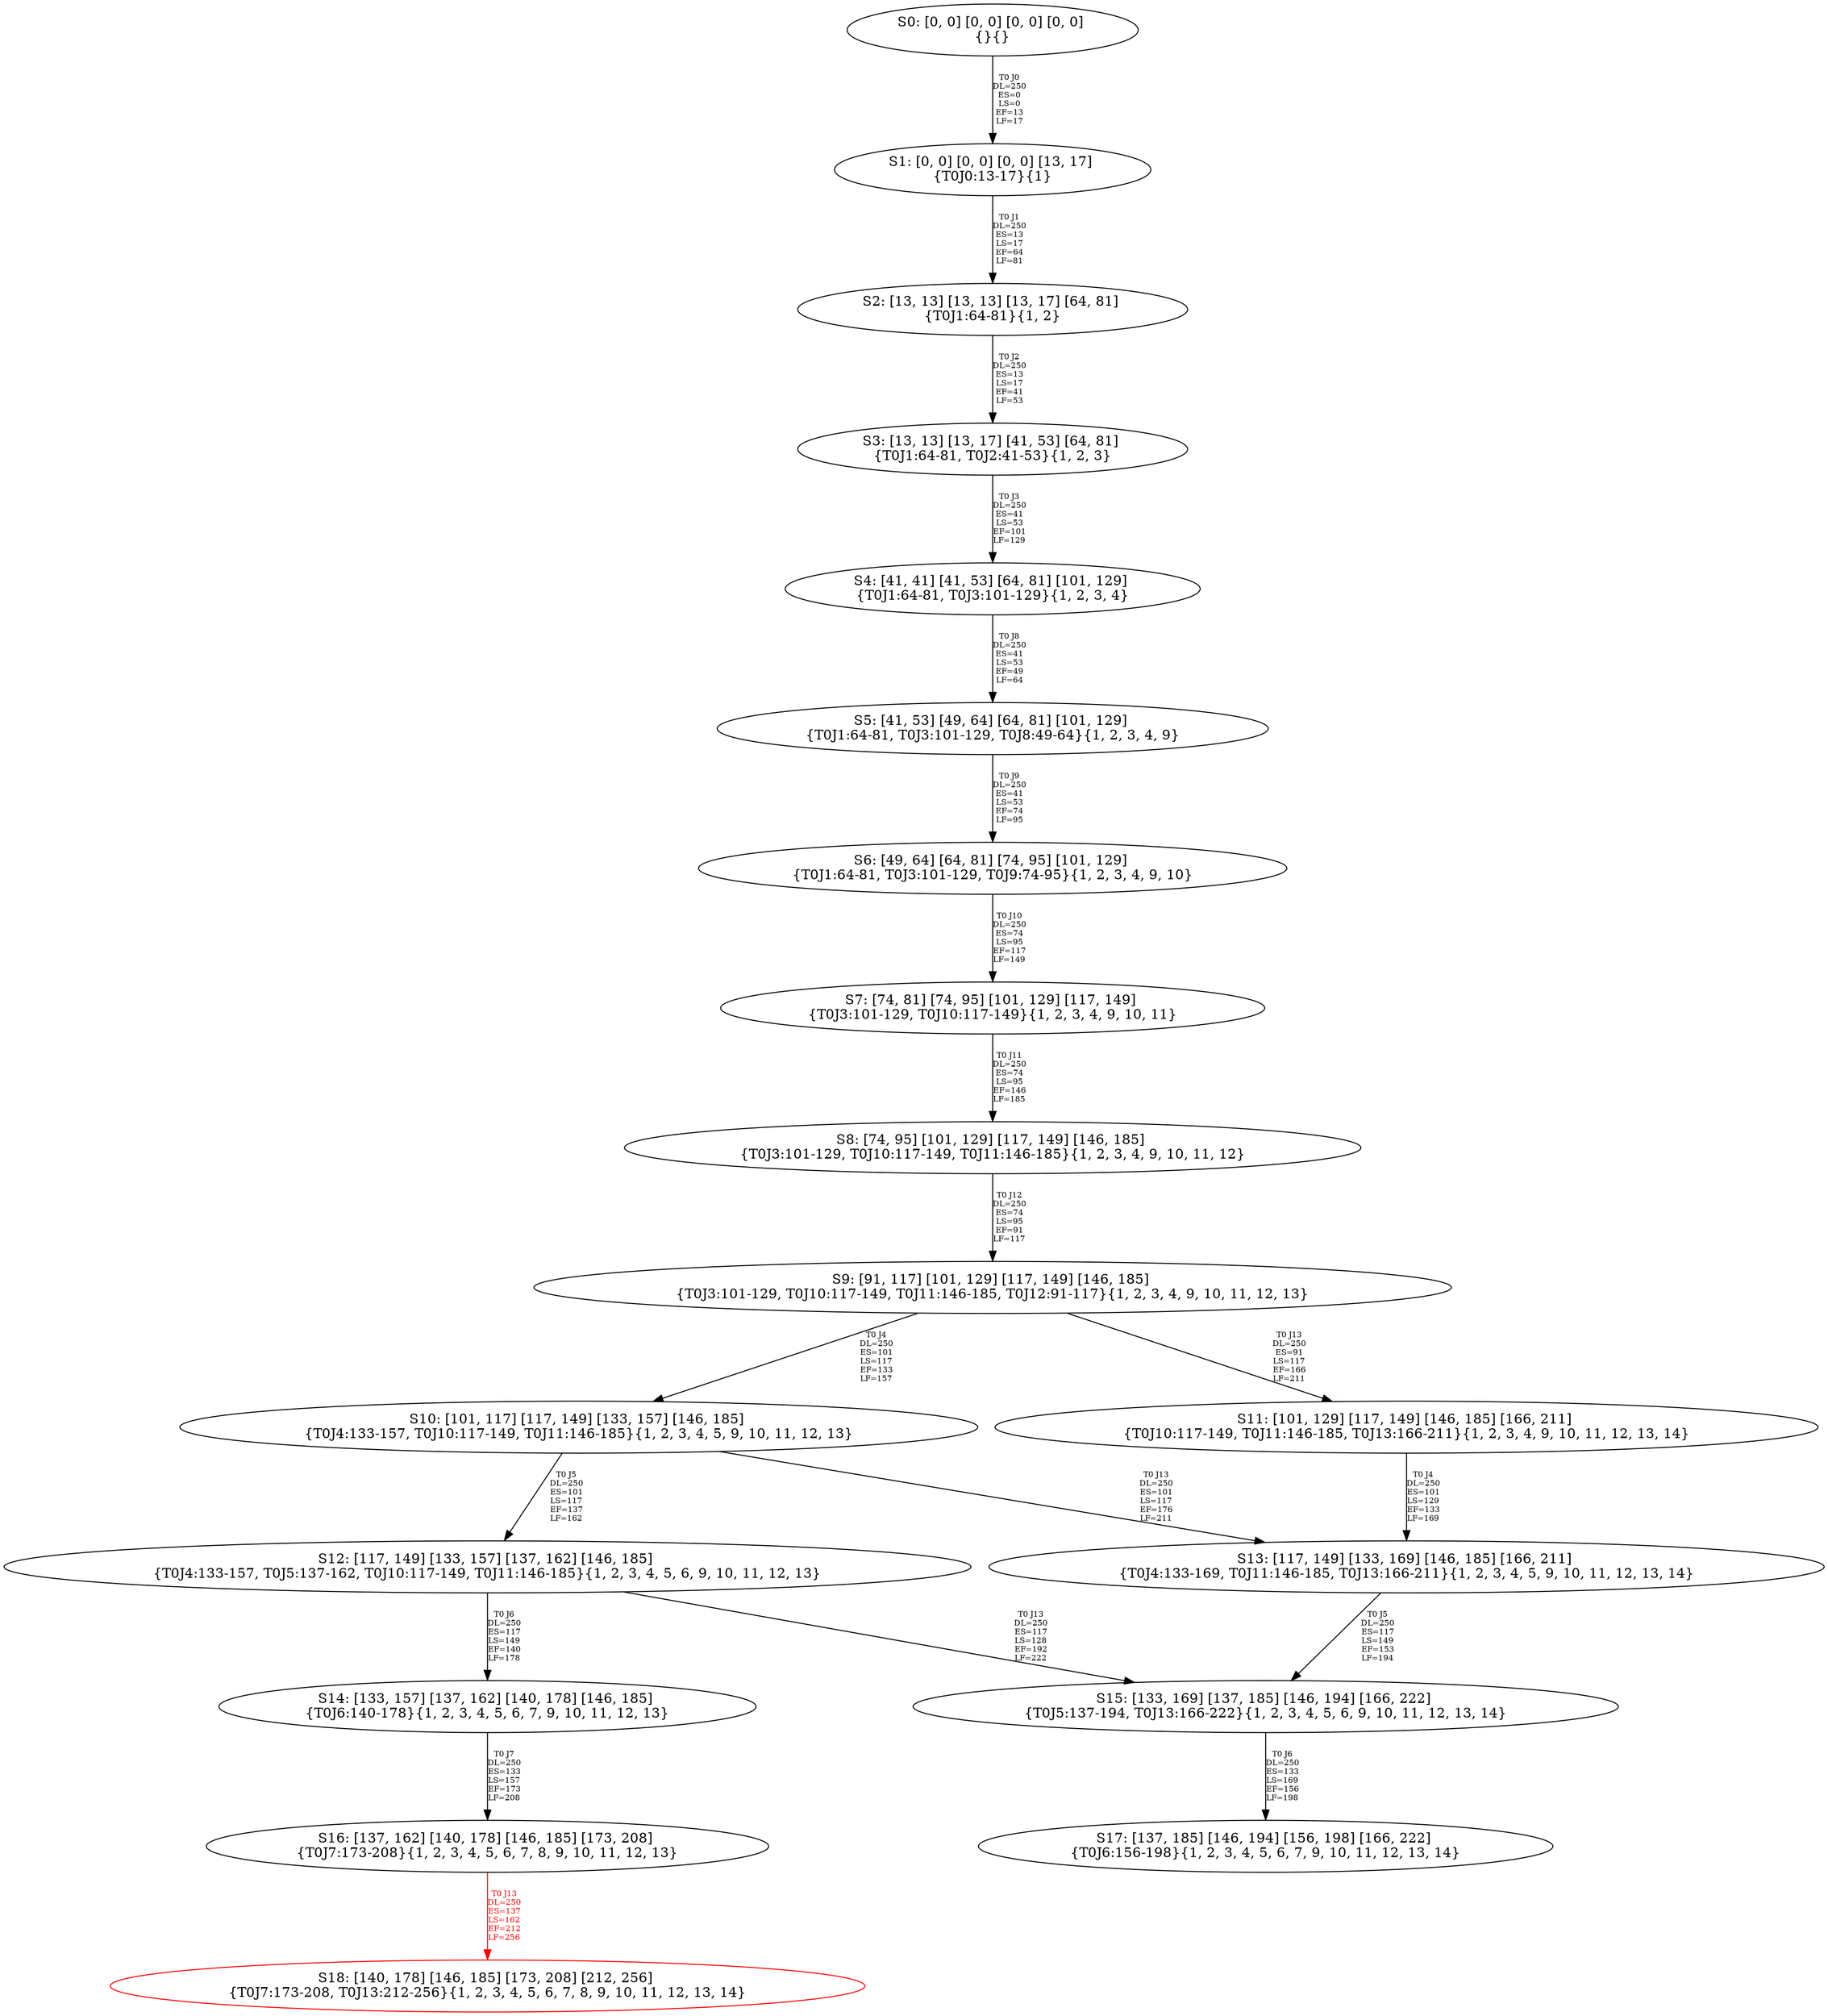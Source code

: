 digraph {
	S0[label="S0: [0, 0] [0, 0] [0, 0] [0, 0] \n{}{}"];
	S1[label="S1: [0, 0] [0, 0] [0, 0] [13, 17] \n{T0J0:13-17}{1}"];
	S2[label="S2: [13, 13] [13, 13] [13, 17] [64, 81] \n{T0J1:64-81}{1, 2}"];
	S3[label="S3: [13, 13] [13, 17] [41, 53] [64, 81] \n{T0J1:64-81, T0J2:41-53}{1, 2, 3}"];
	S4[label="S4: [41, 41] [41, 53] [64, 81] [101, 129] \n{T0J1:64-81, T0J3:101-129}{1, 2, 3, 4}"];
	S5[label="S5: [41, 53] [49, 64] [64, 81] [101, 129] \n{T0J1:64-81, T0J3:101-129, T0J8:49-64}{1, 2, 3, 4, 9}"];
	S6[label="S6: [49, 64] [64, 81] [74, 95] [101, 129] \n{T0J1:64-81, T0J3:101-129, T0J9:74-95}{1, 2, 3, 4, 9, 10}"];
	S7[label="S7: [74, 81] [74, 95] [101, 129] [117, 149] \n{T0J3:101-129, T0J10:117-149}{1, 2, 3, 4, 9, 10, 11}"];
	S8[label="S8: [74, 95] [101, 129] [117, 149] [146, 185] \n{T0J3:101-129, T0J10:117-149, T0J11:146-185}{1, 2, 3, 4, 9, 10, 11, 12}"];
	S9[label="S9: [91, 117] [101, 129] [117, 149] [146, 185] \n{T0J3:101-129, T0J10:117-149, T0J11:146-185, T0J12:91-117}{1, 2, 3, 4, 9, 10, 11, 12, 13}"];
	S10[label="S10: [101, 117] [117, 149] [133, 157] [146, 185] \n{T0J4:133-157, T0J10:117-149, T0J11:146-185}{1, 2, 3, 4, 5, 9, 10, 11, 12, 13}"];
	S11[label="S11: [101, 129] [117, 149] [146, 185] [166, 211] \n{T0J10:117-149, T0J11:146-185, T0J13:166-211}{1, 2, 3, 4, 9, 10, 11, 12, 13, 14}"];
	S12[label="S12: [117, 149] [133, 157] [137, 162] [146, 185] \n{T0J4:133-157, T0J5:137-162, T0J10:117-149, T0J11:146-185}{1, 2, 3, 4, 5, 6, 9, 10, 11, 12, 13}"];
	S13[label="S13: [117, 149] [133, 169] [146, 185] [166, 211] \n{T0J4:133-169, T0J11:146-185, T0J13:166-211}{1, 2, 3, 4, 5, 9, 10, 11, 12, 13, 14}"];
	S14[label="S14: [133, 157] [137, 162] [140, 178] [146, 185] \n{T0J6:140-178}{1, 2, 3, 4, 5, 6, 7, 9, 10, 11, 12, 13}"];
	S15[label="S15: [133, 169] [137, 185] [146, 194] [166, 222] \n{T0J5:137-194, T0J13:166-222}{1, 2, 3, 4, 5, 6, 9, 10, 11, 12, 13, 14}"];
	S16[label="S16: [137, 162] [140, 178] [146, 185] [173, 208] \n{T0J7:173-208}{1, 2, 3, 4, 5, 6, 7, 8, 9, 10, 11, 12, 13}"];
	S17[label="S17: [137, 185] [146, 194] [156, 198] [166, 222] \n{T0J6:156-198}{1, 2, 3, 4, 5, 6, 7, 9, 10, 11, 12, 13, 14}"];
	S18[label="S18: [140, 178] [146, 185] [173, 208] [212, 256] \n{T0J7:173-208, T0J13:212-256}{1, 2, 3, 4, 5, 6, 7, 8, 9, 10, 11, 12, 13, 14}"];
	S0 -> S1[label="T0 J0\nDL=250\nES=0\nLS=0\nEF=13\nLF=17",fontsize=8];
	S1 -> S2[label="T0 J1\nDL=250\nES=13\nLS=17\nEF=64\nLF=81",fontsize=8];
	S2 -> S3[label="T0 J2\nDL=250\nES=13\nLS=17\nEF=41\nLF=53",fontsize=8];
	S3 -> S4[label="T0 J3\nDL=250\nES=41\nLS=53\nEF=101\nLF=129",fontsize=8];
	S4 -> S5[label="T0 J8\nDL=250\nES=41\nLS=53\nEF=49\nLF=64",fontsize=8];
	S5 -> S6[label="T0 J9\nDL=250\nES=41\nLS=53\nEF=74\nLF=95",fontsize=8];
	S6 -> S7[label="T0 J10\nDL=250\nES=74\nLS=95\nEF=117\nLF=149",fontsize=8];
	S7 -> S8[label="T0 J11\nDL=250\nES=74\nLS=95\nEF=146\nLF=185",fontsize=8];
	S8 -> S9[label="T0 J12\nDL=250\nES=74\nLS=95\nEF=91\nLF=117",fontsize=8];
	S9 -> S10[label="T0 J4\nDL=250\nES=101\nLS=117\nEF=133\nLF=157",fontsize=8];
	S9 -> S11[label="T0 J13\nDL=250\nES=91\nLS=117\nEF=166\nLF=211",fontsize=8];
	S10 -> S12[label="T0 J5\nDL=250\nES=101\nLS=117\nEF=137\nLF=162",fontsize=8];
	S10 -> S13[label="T0 J13\nDL=250\nES=101\nLS=117\nEF=176\nLF=211",fontsize=8];
	S11 -> S13[label="T0 J4\nDL=250\nES=101\nLS=129\nEF=133\nLF=169",fontsize=8];
	S12 -> S14[label="T0 J6\nDL=250\nES=117\nLS=149\nEF=140\nLF=178",fontsize=8];
	S12 -> S15[label="T0 J13\nDL=250\nES=117\nLS=128\nEF=192\nLF=222",fontsize=8];
	S13 -> S15[label="T0 J5\nDL=250\nES=117\nLS=149\nEF=153\nLF=194",fontsize=8];
	S14 -> S16[label="T0 J7\nDL=250\nES=133\nLS=157\nEF=173\nLF=208",fontsize=8];
	S15 -> S17[label="T0 J6\nDL=250\nES=133\nLS=169\nEF=156\nLF=198",fontsize=8];
	S16 -> S18[label="T0 J13\nDL=250\nES=137\nLS=162\nEF=212\nLF=256",color=Red,fontcolor=Red,fontsize=8];
S18[color=Red];
}
